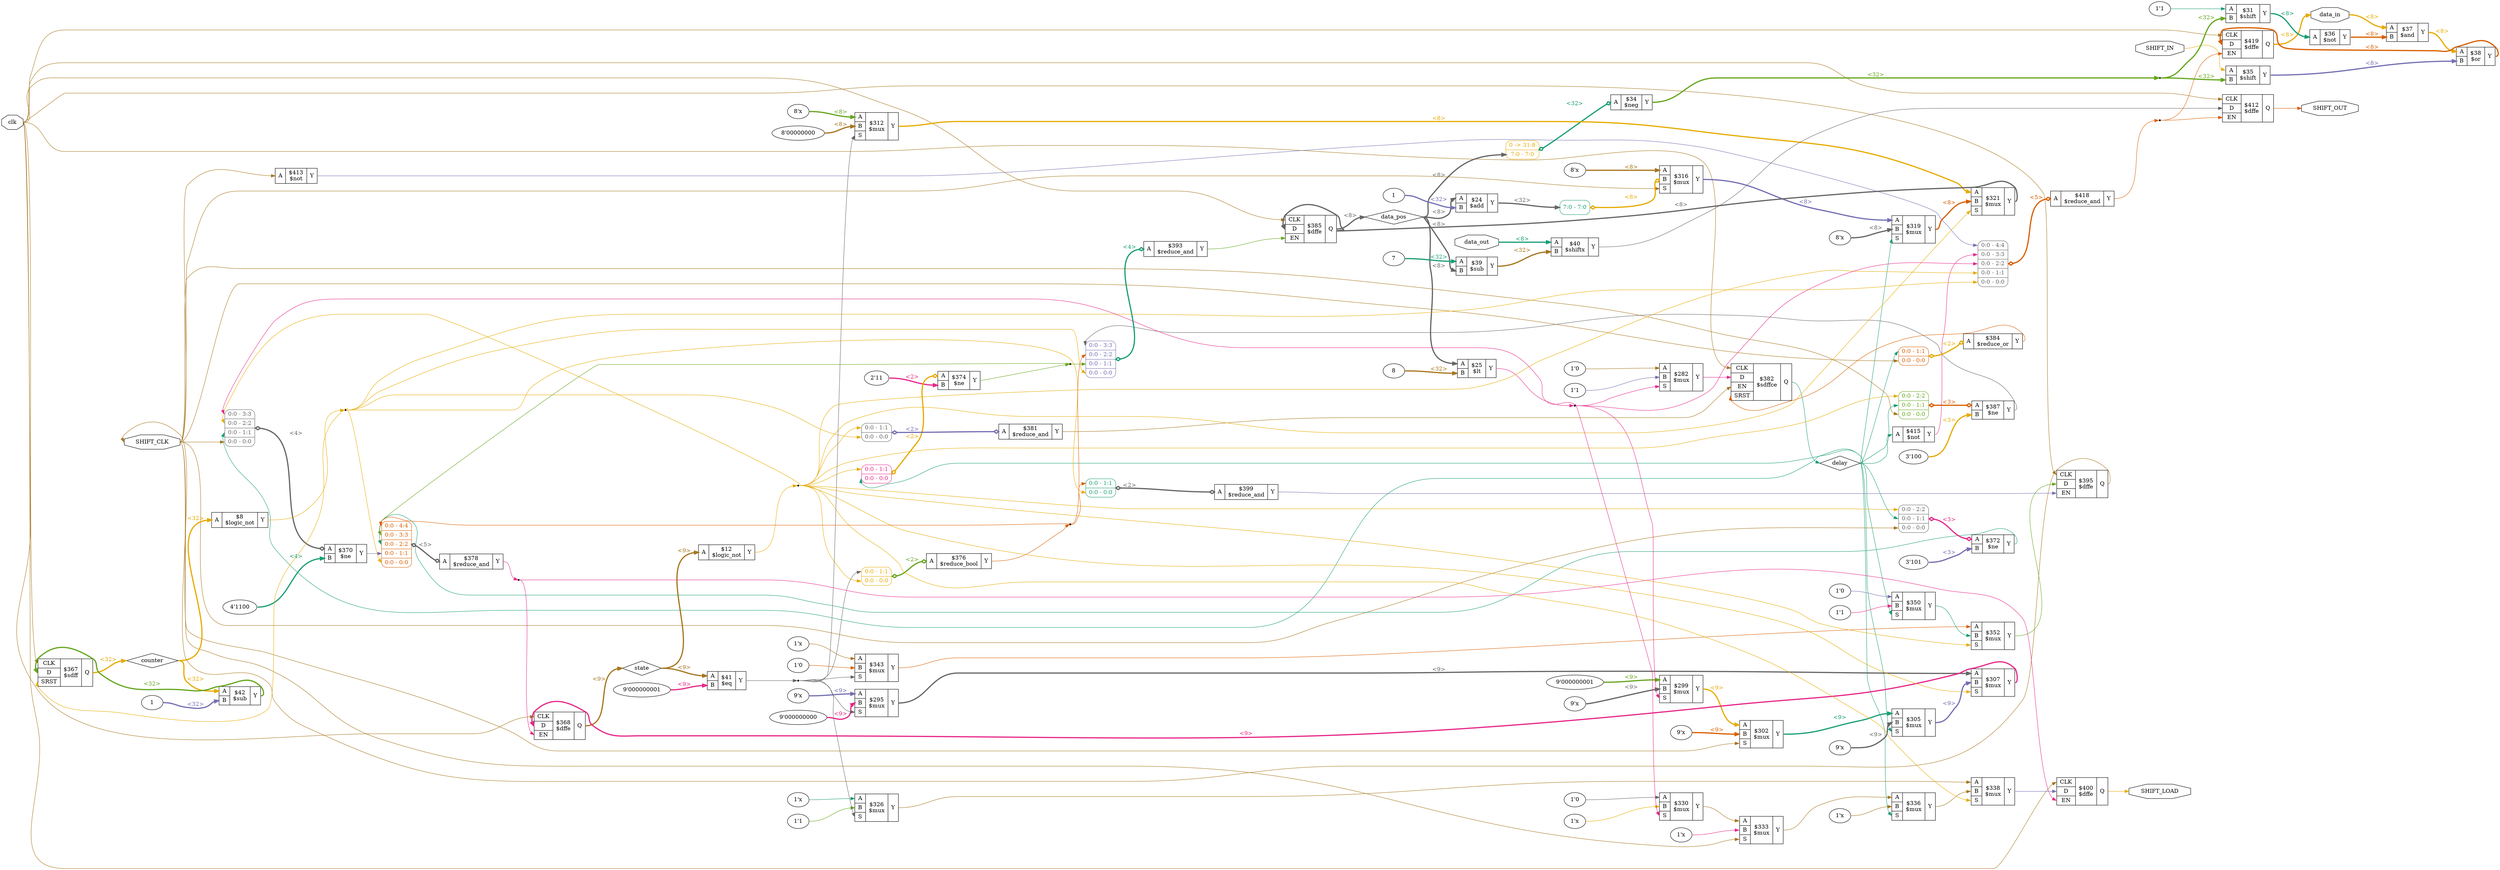 digraph "expansion_shiftreg" {
rankdir="LR";
remincross=true;
n46 [ shape=octagon, label="SHIFT_CLK", color="black", fontcolor="black" ];
n47 [ shape=octagon, label="SHIFT_IN", color="black", fontcolor="black" ];
n48 [ shape=octagon, label="SHIFT_LOAD", color="black", fontcolor="black" ];
n49 [ shape=octagon, label="SHIFT_OUT", color="black", fontcolor="black" ];
n50 [ shape=octagon, label="clk", color="black", fontcolor="black" ];
n51 [ shape=diamond, label="counter", color="black", fontcolor="black" ];
n52 [ shape=octagon, label="data_in", color="black", fontcolor="black" ];
n53 [ shape=octagon, label="data_out", color="black", fontcolor="black" ];
n54 [ shape=diamond, label="data_pos", color="black", fontcolor="black" ];
n55 [ shape=diamond, label="delay", color="black", fontcolor="black" ];
n56 [ shape=diamond, label="state", color="black", fontcolor="black" ];
v0 [ label="1" ];
c60 [ shape=record, label="{{<p57> A|<p58> B}|$24\n$add|{<p59> Y}}",  ];
c61 [ shape=record, label="{{<p57> A|<p58> B}|$37\n$and|{<p59> Y}}",  ];
c66 [ shape=record, label="{{<p62> CLK|<p63> D|<p64> SRST}|$367\n$sdff|{<p65> Q}}",  ];
c68 [ shape=record, label="{{<p62> CLK|<p63> D|<p67> EN}|$368\n$dffe|{<p65> Q}}",  ];
c69 [ shape=record, label="{{<p62> CLK|<p63> D|<p67> EN|<p64> SRST}|$382\n$sdffce|{<p65> Q}}",  ];
c70 [ shape=record, label="{{<p62> CLK|<p63> D|<p67> EN}|$385\n$dffe|{<p65> Q}}",  ];
c71 [ shape=record, label="{{<p62> CLK|<p63> D|<p67> EN}|$395\n$dffe|{<p65> Q}}",  ];
c72 [ shape=record, label="{{<p62> CLK|<p63> D|<p67> EN}|$400\n$dffe|{<p65> Q}}",  ];
c73 [ shape=record, label="{{<p62> CLK|<p63> D|<p67> EN}|$412\n$dffe|{<p65> Q}}",  ];
c74 [ shape=record, label="{{<p62> CLK|<p63> D|<p67> EN}|$419\n$dffe|{<p65> Q}}",  ];
v2 [ label="4'1100" ];
c75 [ shape=record, label="{{<p57> A|<p58> B}|$370\n$ne|{<p59> Y}}",  ];
x1 [ shape=record, style=rounded, label="<s3> 0:0 - 3:3 |<s2> 0:0 - 2:2 |<s1> 0:0 - 1:1 |<s0> 0:0 - 0:0 ", colorscheme="dark28", color="8", fontcolor="8" ];
x1:e -> c75:p57:w [arrowhead=odiamond, arrowtail=odiamond, dir=both, colorscheme="dark28", color="8", fontcolor="8", style="setlinewidth(3)", label="<4>"];
v4 [ label="3'101" ];
c76 [ shape=record, label="{{<p57> A|<p58> B}|$372\n$ne|{<p59> Y}}",  ];
x3 [ shape=record, style=rounded, label="<s2> 0:0 - 2:2 |<s1> 0:0 - 1:1 |<s0> 0:0 - 0:0 ", colorscheme="dark28", color="8", fontcolor="8" ];
x3:e -> c76:p57:w [arrowhead=odiamond, arrowtail=odiamond, dir=both, colorscheme="dark28", color="4", fontcolor="4", style="setlinewidth(3)", label="<3>"];
v6 [ label="2'11" ];
c77 [ shape=record, label="{{<p57> A|<p58> B}|$374\n$ne|{<p59> Y}}",  ];
x5 [ shape=record, style=rounded, label="<s1> 0:0 - 1:1 |<s0> 0:0 - 0:0 ", colorscheme="dark28", color="4", fontcolor="4" ];
x5:e -> c77:p57:w [arrowhead=odiamond, arrowtail=odiamond, dir=both, colorscheme="dark28", color="6", fontcolor="6", style="setlinewidth(3)", label="<2>"];
c78 [ shape=record, label="{{<p57> A}|$376\n$reduce_bool|{<p59> Y}}",  ];
x7 [ shape=record, style=rounded, label="<s1> 0:0 - 1:1 |<s0> 0:0 - 0:0 ", colorscheme="dark28", color="6", fontcolor="6" ];
x7:e -> c78:p57:w [arrowhead=odiamond, arrowtail=odiamond, dir=both, colorscheme="dark28", color="5", fontcolor="5", style="setlinewidth(3)", label="<2>"];
v9 [ label="3'100" ];
c79 [ shape=record, label="{{<p57> A|<p58> B}|$387\n$ne|{<p59> Y}}",  ];
x8 [ shape=record, style=rounded, label="<s2> 0:0 - 2:2 |<s1> 0:0 - 1:1 |<s0> 0:0 - 0:0 ", colorscheme="dark28", color="5", fontcolor="5" ];
x8:e -> c79:p57:w [arrowhead=odiamond, arrowtail=odiamond, dir=both, colorscheme="dark28", color="2", fontcolor="2", style="setlinewidth(3)", label="<3>"];
c80 [ shape=record, label="{{<p57> A}|$413\n$not|{<p59> Y}}",  ];
c81 [ shape=record, label="{{<p57> A}|$415\n$not|{<p59> Y}}",  ];
c82 [ shape=record, label="{{<p57> A}|$378\n$reduce_and|{<p59> Y}}",  ];
x10 [ shape=record, style=rounded, label="<s4> 0:0 - 4:4 |<s3> 0:0 - 3:3 |<s2> 0:0 - 2:2 |<s1> 0:0 - 1:1 |<s0> 0:0 - 0:0 ", colorscheme="dark28", color="2", fontcolor="2" ];
x10:e -> c82:p57:w [arrowhead=odiamond, arrowtail=odiamond, dir=both, colorscheme="dark28", color="8", fontcolor="8", style="setlinewidth(3)", label="<5>"];
c83 [ shape=record, label="{{<p57> A}|$381\n$reduce_and|{<p59> Y}}",  ];
x11 [ shape=record, style=rounded, label="<s1> 0:0 - 1:1 |<s0> 0:0 - 0:0 ", colorscheme="dark28", color="8", fontcolor="8" ];
x11:e -> c83:p57:w [arrowhead=odiamond, arrowtail=odiamond, dir=both, colorscheme="dark28", color="3", fontcolor="3", style="setlinewidth(3)", label="<2>"];
c84 [ shape=record, label="{{<p57> A}|$393\n$reduce_and|{<p59> Y}}",  ];
x12 [ shape=record, style=rounded, label="<s3> 0:0 - 3:3 |<s2> 0:0 - 2:2 |<s1> 0:0 - 1:1 |<s0> 0:0 - 0:0 ", colorscheme="dark28", color="3", fontcolor="3" ];
x12:e -> c84:p57:w [arrowhead=odiamond, arrowtail=odiamond, dir=both, colorscheme="dark28", color="1", fontcolor="1", style="setlinewidth(3)", label="<4>"];
c85 [ shape=record, label="{{<p57> A}|$399\n$reduce_and|{<p59> Y}}",  ];
x13 [ shape=record, style=rounded, label="<s1> 0:0 - 1:1 |<s0> 0:0 - 0:0 ", colorscheme="dark28", color="1", fontcolor="1" ];
x13:e -> c85:p57:w [arrowhead=odiamond, arrowtail=odiamond, dir=both, colorscheme="dark28", color="8", fontcolor="8", style="setlinewidth(3)", label="<2>"];
c86 [ shape=record, label="{{<p57> A}|$418\n$reduce_and|{<p59> Y}}",  ];
x14 [ shape=record, style=rounded, label="<s4> 0:0 - 4:4 |<s3> 0:0 - 3:3 |<s2> 0:0 - 2:2 |<s1> 0:0 - 1:1 |<s0> 0:0 - 0:0 ", colorscheme="dark28", color="8", fontcolor="8" ];
x14:e -> c86:p57:w [arrowhead=odiamond, arrowtail=odiamond, dir=both, colorscheme="dark28", color="2", fontcolor="2", style="setlinewidth(3)", label="<5>"];
c87 [ shape=record, label="{{<p57> A}|$384\n$reduce_or|{<p59> Y}}",  ];
x15 [ shape=record, style=rounded, label="<s1> 0:0 - 1:1 |<s0> 0:0 - 0:0 ", colorscheme="dark28", color="2", fontcolor="2" ];
x15:e -> c87:p57:w [arrowhead=odiamond, arrowtail=odiamond, dir=both, colorscheme="dark28", color="6", fontcolor="6", style="setlinewidth(3)", label="<2>"];
c88 [ shape=record, label="{{<p57> A}|$8\n$logic_not|{<p59> Y}}",  ];
c89 [ shape=record, label="{{<p57> A}|$12\n$logic_not|{<p59> Y}}",  ];
v16 [ label="9'000000001" ];
c90 [ shape=record, label="{{<p57> A|<p58> B}|$41\n$eq|{<p59> Y}}",  ];
v17 [ label="8" ];
c91 [ shape=record, label="{{<p57> A|<p58> B}|$25\n$lt|{<p59> Y}}",  ];
c92 [ shape=record, label="{{<p57> A}|$34\n$neg|{<p59> Y}}",  ];
x18 [ shape=record, style=rounded, label="0 -&gt; 31:8 |<s0> 7:0 - 7:0 ", colorscheme="dark28", color="6", fontcolor="6" ];
x18:e -> c92:p57:w [arrowhead=odiamond, arrowtail=odiamond, dir=both, colorscheme="dark28", color="1", fontcolor="1", style="setlinewidth(3)", label="<32>"];
c93 [ shape=record, label="{{<p57> A}|$36\n$not|{<p59> Y}}",  ];
c94 [ shape=record, label="{{<p57> A|<p58> B}|$38\n$or|{<p59> Y}}",  ];
v19 [ label="1'0" ];
v20 [ label="1'1" ];
c96 [ shape=record, label="{{<p57> A|<p58> B|<p95> S}|$282\n$mux|{<p59> Y}}",  ];
v21 [ label="9'x" ];
v22 [ label="9'000000000" ];
c97 [ shape=record, label="{{<p57> A|<p58> B|<p95> S}|$295\n$mux|{<p59> Y}}",  ];
v23 [ label="9'000000001" ];
v24 [ label="9'x" ];
c98 [ shape=record, label="{{<p57> A|<p58> B|<p95> S}|$299\n$mux|{<p59> Y}}",  ];
v25 [ label="9'x" ];
c99 [ shape=record, label="{{<p57> A|<p58> B|<p95> S}|$302\n$mux|{<p59> Y}}",  ];
v26 [ label="9'x" ];
c100 [ shape=record, label="{{<p57> A|<p58> B|<p95> S}|$305\n$mux|{<p59> Y}}",  ];
c101 [ shape=record, label="{{<p57> A|<p58> B|<p95> S}|$307\n$mux|{<p59> Y}}",  ];
v27 [ label="8'x" ];
v28 [ label="8'00000000" ];
c102 [ shape=record, label="{{<p57> A|<p58> B|<p95> S}|$312\n$mux|{<p59> Y}}",  ];
v29 [ label="8'x" ];
c103 [ shape=record, label="{{<p57> A|<p58> B|<p95> S}|$316\n$mux|{<p59> Y}}",  ];
x30 [ shape=record, style=rounded, label="<s0> 7:0 - 7:0 ", colorscheme="dark28", color="1", fontcolor="1" ];
x30:e -> c103:p58:w [arrowhead=odiamond, arrowtail=odiamond, dir=both, colorscheme="dark28", color="6", fontcolor="6", style="setlinewidth(3)", label="<8>"];
v31 [ label="8'x" ];
c104 [ shape=record, label="{{<p57> A|<p58> B|<p95> S}|$319\n$mux|{<p59> Y}}",  ];
c105 [ shape=record, label="{{<p57> A|<p58> B|<p95> S}|$321\n$mux|{<p59> Y}}",  ];
v32 [ label="1'x" ];
v33 [ label="1'1" ];
c106 [ shape=record, label="{{<p57> A|<p58> B|<p95> S}|$326\n$mux|{<p59> Y}}",  ];
v34 [ label="1'0" ];
v35 [ label="1'x" ];
c107 [ shape=record, label="{{<p57> A|<p58> B|<p95> S}|$330\n$mux|{<p59> Y}}",  ];
v36 [ label="1'x" ];
c108 [ shape=record, label="{{<p57> A|<p58> B|<p95> S}|$333\n$mux|{<p59> Y}}",  ];
v37 [ label="1'x" ];
c109 [ shape=record, label="{{<p57> A|<p58> B|<p95> S}|$336\n$mux|{<p59> Y}}",  ];
c110 [ shape=record, label="{{<p57> A|<p58> B|<p95> S}|$338\n$mux|{<p59> Y}}",  ];
v38 [ label="1'x" ];
v39 [ label="1'0" ];
c111 [ shape=record, label="{{<p57> A|<p58> B|<p95> S}|$343\n$mux|{<p59> Y}}",  ];
v40 [ label="1'0" ];
v41 [ label="1'1" ];
c112 [ shape=record, label="{{<p57> A|<p58> B|<p95> S}|$350\n$mux|{<p59> Y}}",  ];
c113 [ shape=record, label="{{<p57> A|<p58> B|<p95> S}|$352\n$mux|{<p59> Y}}",  ];
v42 [ label="1'1" ];
c114 [ shape=record, label="{{<p57> A|<p58> B}|$31\n$shift|{<p59> Y}}",  ];
c115 [ shape=record, label="{{<p57> A|<p58> B}|$35\n$shift|{<p59> Y}}",  ];
c116 [ shape=record, label="{{<p57> A|<p58> B}|$40\n$shiftx|{<p59> Y}}",  ];
v43 [ label="7" ];
c117 [ shape=record, label="{{<p57> A|<p58> B}|$39\n$sub|{<p59> Y}}",  ];
v44 [ label="1" ];
c118 [ shape=record, label="{{<p57> A|<p58> B}|$42\n$sub|{<p59> Y}}",  ];
c60:p59:e -> x30:s0:w [colorscheme="dark28", color="8", fontcolor="8", style="setlinewidth(3)", label="<32>"];
c84:p59:e -> c70:p67:w [colorscheme="dark28", color="5", fontcolor="5", label=""];
c85:p59:e -> c71:p67:w [colorscheme="dark28", color="3", fontcolor="3", label=""];
n12 [ shape=point ];
c86:p59:e -> n12:w [colorscheme="dark28", color="2", fontcolor="2", label=""];
n12:e -> c73:p67:w [colorscheme="dark28", color="2", fontcolor="2", label=""];
n12:e -> c74:p67:w [colorscheme="dark28", color="2", fontcolor="2", label=""];
c87:p59:e -> c69:p64:w [colorscheme="dark28", color="2", fontcolor="2", label=""];
c80:p59:e -> x14:s4:w [colorscheme="dark28", color="3", fontcolor="3", label=""];
c81:p59:e -> x14:s3:w [colorscheme="dark28", color="4", fontcolor="4", label=""];
n16 [ shape=point ];
c88:p59:e -> n16:w [colorscheme="dark28", color="6", fontcolor="6", label=""];
n16:e -> c66:p64:w [colorscheme="dark28", color="6", fontcolor="6", label=""];
n16:e -> x10:s0:w [colorscheme="dark28", color="6", fontcolor="6", label=""];
n16:e -> x11:s0:w [colorscheme="dark28", color="6", fontcolor="6", label=""];
n16:e -> x12:s0:w [colorscheme="dark28", color="6", fontcolor="6", label=""];
n16:e -> x13:s0:w [colorscheme="dark28", color="6", fontcolor="6", label=""];
n16:e -> x14:s0:w [colorscheme="dark28", color="6", fontcolor="6", label=""];
n17 [ shape=point ];
c89:p59:e -> n17:w [colorscheme="dark28", color="6", fontcolor="6", label=""];
n17:e -> c101:p95:w [colorscheme="dark28", color="6", fontcolor="6", label=""];
n17:e -> c105:p95:w [colorscheme="dark28", color="6", fontcolor="6", label=""];
n17:e -> c110:p95:w [colorscheme="dark28", color="6", fontcolor="6", label=""];
n17:e -> c113:p95:w [colorscheme="dark28", color="6", fontcolor="6", label=""];
n17:e -> x11:s1:w [colorscheme="dark28", color="6", fontcolor="6", label=""];
n17:e -> x14:s1:w [colorscheme="dark28", color="6", fontcolor="6", label=""];
n17:e -> x1:s2:w [colorscheme="dark28", color="6", fontcolor="6", label=""];
n17:e -> x3:s2:w [colorscheme="dark28", color="6", fontcolor="6", label=""];
n17:e -> x5:s1:w [colorscheme="dark28", color="6", fontcolor="6", label=""];
n17:e -> x7:s0:w [colorscheme="dark28", color="6", fontcolor="6", label=""];
n17:e -> x8:s2:w [colorscheme="dark28", color="6", fontcolor="6", label=""];
n18 [ shape=point ];
c90:p59:e -> n18:w [colorscheme="dark28", color="8", fontcolor="8", label=""];
n18:e -> c102:p95:w [colorscheme="dark28", color="8", fontcolor="8", label=""];
n18:e -> c106:p95:w [colorscheme="dark28", color="8", fontcolor="8", label=""];
n18:e -> c111:p95:w [colorscheme="dark28", color="8", fontcolor="8", label=""];
n18:e -> c97:p95:w [colorscheme="dark28", color="8", fontcolor="8", label=""];
n18:e -> x7:s1:w [colorscheme="dark28", color="8", fontcolor="8", label=""];
n19 [ shape=point ];
c91:p59:e -> n19:w [colorscheme="dark28", color="4", fontcolor="4", label=""];
n19:e -> c107:p95:w [colorscheme="dark28", color="4", fontcolor="4", label=""];
n19:e -> c96:p95:w [colorscheme="dark28", color="4", fontcolor="4", label=""];
n19:e -> c98:p95:w [colorscheme="dark28", color="4", fontcolor="4", label=""];
n19:e -> x14:s2:w [colorscheme="dark28", color="4", fontcolor="4", label=""];
n19:e -> x1:s3:w [colorscheme="dark28", color="4", fontcolor="4", label=""];
c61:p59:e -> c94:p57:w [colorscheme="dark28", color="6", fontcolor="6", style="setlinewidth(3)", label="<8>"];
n20 [ shape=point ];
c92:p59:e -> n20:w [colorscheme="dark28", color="5", fontcolor="5", style="setlinewidth(3)", label="<32>"];
n20:e -> c114:p58:w [colorscheme="dark28", color="5", fontcolor="5", style="setlinewidth(3)", label="<32>"];
n20:e -> c115:p58:w [colorscheme="dark28", color="5", fontcolor="5", style="setlinewidth(3)", label="<32>"];
c93:p59:e -> c61:p58:w [colorscheme="dark28", color="2", fontcolor="2", style="setlinewidth(3)", label="<8>"];
c94:p59:e -> c74:p63:w [colorscheme="dark28", color="2", fontcolor="2", style="setlinewidth(3)", label="<8>"];
c96:p59:e -> c69:p63:w [colorscheme="dark28", color="4", fontcolor="4", label=""];
c97:p59:e -> c101:p57:w [colorscheme="dark28", color="8", fontcolor="8", style="setlinewidth(3)", label="<9>"];
c98:p59:e -> c99:p57:w [colorscheme="dark28", color="6", fontcolor="6", style="setlinewidth(3)", label="<9>"];
c99:p59:e -> c100:p57:w [colorscheme="dark28", color="1", fontcolor="1", style="setlinewidth(3)", label="<9>"];
c100:p59:e -> c101:p58:w [colorscheme="dark28", color="3", fontcolor="3", style="setlinewidth(3)", label="<9>"];
c101:p59:e -> c68:p63:w [colorscheme="dark28", color="4", fontcolor="4", style="setlinewidth(3)", label="<9>"];
c102:p59:e -> c105:p57:w [colorscheme="dark28", color="6", fontcolor="6", style="setlinewidth(3)", label="<8>"];
c75:p59:e -> x10:s1:w [colorscheme="dark28", color="3", fontcolor="3", label=""];
c103:p59:e -> c104:p57:w [colorscheme="dark28", color="3", fontcolor="3", style="setlinewidth(3)", label="<8>"];
c104:p59:e -> c105:p58:w [colorscheme="dark28", color="2", fontcolor="2", style="setlinewidth(3)", label="<8>"];
c105:p59:e -> c70:p63:w [colorscheme="dark28", color="8", fontcolor="8", style="setlinewidth(3)", label="<8>"];
c106:p59:e -> c110:p57:w [colorscheme="dark28", color="7", fontcolor="7", label=""];
c107:p59:e -> c108:p57:w [colorscheme="dark28", color="7", fontcolor="7", label=""];
c108:p59:e -> c109:p57:w [colorscheme="dark28", color="7", fontcolor="7", label=""];
c109:p59:e -> c110:p58:w [colorscheme="dark28", color="7", fontcolor="7", label=""];
c110:p59:e -> c72:p63:w [colorscheme="dark28", color="3", fontcolor="3", label=""];
c111:p59:e -> c113:p57:w [colorscheme="dark28", color="2", fontcolor="2", label=""];
c112:p59:e -> c113:p58:w [colorscheme="dark28", color="1", fontcolor="1", label=""];
c76:p59:e -> x10:s2:w [colorscheme="dark28", color="1", fontcolor="1", label=""];
c113:p59:e -> c71:p63:w [colorscheme="dark28", color="5", fontcolor="5", label=""];
c114:p59:e -> c93:p57:w [colorscheme="dark28", color="1", fontcolor="1", style="setlinewidth(3)", label="<8>"];
c115:p59:e -> c94:p58:w [colorscheme="dark28", color="3", fontcolor="3", style="setlinewidth(3)", label="<8>"];
c116:p59:e -> c73:p63:w [colorscheme="dark28", color="8", fontcolor="8", label=""];
c117:p59:e -> c116:p58:w [colorscheme="dark28", color="7", fontcolor="7", style="setlinewidth(3)", label="<32>"];
c118:p59:e -> c66:p63:w [colorscheme="dark28", color="5", fontcolor="5", style="setlinewidth(3)", label="<32>"];
c71:p65:e -> n46:w [colorscheme="dark28", color="7", fontcolor="7", label=""];
n46:e -> c103:p95:w [colorscheme="dark28", color="7", fontcolor="7", label=""];
n46:e -> c108:p95:w [colorscheme="dark28", color="7", fontcolor="7", label=""];
n46:e -> c80:p57:w [colorscheme="dark28", color="7", fontcolor="7", label=""];
n46:e -> c99:p95:w [colorscheme="dark28", color="7", fontcolor="7", label=""];
n46:e -> x15:s0:w [colorscheme="dark28", color="7", fontcolor="7", label=""];
n46:e -> x1:s0:w [colorscheme="dark28", color="7", fontcolor="7", label=""];
n46:e -> x3:s0:w [colorscheme="dark28", color="7", fontcolor="7", label=""];
n46:e -> x8:s0:w [colorscheme="dark28", color="7", fontcolor="7", label=""];
n47:e -> c115:p57:w [colorscheme="dark28", color="6", fontcolor="6", label=""];
c72:p65:e -> n48:w [colorscheme="dark28", color="6", fontcolor="6", label=""];
c73:p65:e -> n49:w [colorscheme="dark28", color="2", fontcolor="2", label=""];
n5 [ shape=point ];
c77:p59:e -> n5:w [colorscheme="dark28", color="5", fontcolor="5", label=""];
n5:e -> x10:s3:w [colorscheme="dark28", color="5", fontcolor="5", label=""];
n5:e -> x12:s1:w [colorscheme="dark28", color="5", fontcolor="5", label=""];
n50:e -> c66:p62:w [colorscheme="dark28", color="7", fontcolor="7", label=""];
n50:e -> c68:p62:w [colorscheme="dark28", color="7", fontcolor="7", label=""];
n50:e -> c69:p62:w [colorscheme="dark28", color="7", fontcolor="7", label=""];
n50:e -> c70:p62:w [colorscheme="dark28", color="7", fontcolor="7", label=""];
n50:e -> c71:p62:w [colorscheme="dark28", color="7", fontcolor="7", label=""];
n50:e -> c72:p62:w [colorscheme="dark28", color="7", fontcolor="7", label=""];
n50:e -> c73:p62:w [colorscheme="dark28", color="7", fontcolor="7", label=""];
n50:e -> c74:p62:w [colorscheme="dark28", color="7", fontcolor="7", label=""];
c66:p65:e -> n51:w [colorscheme="dark28", color="6", fontcolor="6", style="setlinewidth(3)", label="<32>"];
n51:e -> c118:p57:w [colorscheme="dark28", color="6", fontcolor="6", style="setlinewidth(3)", label="<32>"];
n51:e -> c88:p57:w [colorscheme="dark28", color="6", fontcolor="6", style="setlinewidth(3)", label="<32>"];
c74:p65:e -> n52:w [colorscheme="dark28", color="6", fontcolor="6", style="setlinewidth(3)", label="<8>"];
n52:e -> c61:p57:w [colorscheme="dark28", color="6", fontcolor="6", style="setlinewidth(3)", label="<8>"];
n53:e -> c116:p57:w [colorscheme="dark28", color="1", fontcolor="1", style="setlinewidth(3)", label="<8>"];
c70:p65:e -> n54:w [colorscheme="dark28", color="8", fontcolor="8", style="setlinewidth(3)", label="<8>"];
n54:e -> c117:p58:w [colorscheme="dark28", color="8", fontcolor="8", style="setlinewidth(3)", label="<8>"];
n54:e -> c60:p57:w [colorscheme="dark28", color="8", fontcolor="8", style="setlinewidth(3)", label="<8>"];
n54:e -> c91:p57:w [colorscheme="dark28", color="8", fontcolor="8", style="setlinewidth(3)", label="<8>"];
n54:e -> x18:s0:w [colorscheme="dark28", color="8", fontcolor="8", style="setlinewidth(3)", label="<8>"];
c69:p65:e -> n55:w [colorscheme="dark28", color="1", fontcolor="1", label=""];
n55:e -> c100:p95:w [colorscheme="dark28", color="1", fontcolor="1", label=""];
n55:e -> c104:p95:w [colorscheme="dark28", color="1", fontcolor="1", label=""];
n55:e -> c109:p95:w [colorscheme="dark28", color="1", fontcolor="1", label=""];
n55:e -> c112:p95:w [colorscheme="dark28", color="1", fontcolor="1", label=""];
n55:e -> c81:p57:w [colorscheme="dark28", color="1", fontcolor="1", label=""];
n55:e -> x15:s1:w [colorscheme="dark28", color="1", fontcolor="1", label=""];
n55:e -> x1:s1:w [colorscheme="dark28", color="1", fontcolor="1", label=""];
n55:e -> x3:s1:w [colorscheme="dark28", color="1", fontcolor="1", label=""];
n55:e -> x5:s0:w [colorscheme="dark28", color="1", fontcolor="1", label=""];
n55:e -> x8:s1:w [colorscheme="dark28", color="1", fontcolor="1", label=""];
c68:p65:e -> n56:w [colorscheme="dark28", color="7", fontcolor="7", style="setlinewidth(3)", label="<9>"];
n56:e -> c89:p57:w [colorscheme="dark28", color="7", fontcolor="7", style="setlinewidth(3)", label="<9>"];
n56:e -> c90:p57:w [colorscheme="dark28", color="7", fontcolor="7", style="setlinewidth(3)", label="<9>"];
n6 [ shape=point ];
c78:p59:e -> n6:w [colorscheme="dark28", color="2", fontcolor="2", label=""];
n6:e -> x10:s4:w [colorscheme="dark28", color="2", fontcolor="2", label=""];
n6:e -> x12:s2:w [colorscheme="dark28", color="2", fontcolor="2", label=""];
n6:e -> x13:s1:w [colorscheme="dark28", color="2", fontcolor="2", label=""];
c79:p59:e -> x12:s3:w [colorscheme="dark28", color="8", fontcolor="8", label=""];
n8 [ shape=point ];
c82:p59:e -> n8:w [colorscheme="dark28", color="4", fontcolor="4", label=""];
n8:e -> c68:p67:w [colorscheme="dark28", color="4", fontcolor="4", label=""];
n8:e -> c72:p67:w [colorscheme="dark28", color="4", fontcolor="4", label=""];
c83:p59:e -> c69:p67:w [colorscheme="dark28", color="7", fontcolor="7", label=""];
v0:e -> c60:p58:w [colorscheme="dark28", color="3", fontcolor="3", style="setlinewidth(3)", label="<32>"];
v16:e -> c90:p58:w [colorscheme="dark28", color="4", fontcolor="4", style="setlinewidth(3)", label="<9>"];
v17:e -> c91:p58:w [colorscheme="dark28", color="7", fontcolor="7", style="setlinewidth(3)", label="<32>"];
v19:e -> c96:p57:w [colorscheme="dark28", color="7", fontcolor="7", label=""];
v2:e -> c75:p58:w [colorscheme="dark28", color="1", fontcolor="1", style="setlinewidth(3)", label="<4>"];
v20:e -> c96:p58:w [colorscheme="dark28", color="3", fontcolor="3", label=""];
v21:e -> c97:p57:w [colorscheme="dark28", color="3", fontcolor="3", style="setlinewidth(3)", label="<9>"];
v22:e -> c97:p58:w [colorscheme="dark28", color="4", fontcolor="4", style="setlinewidth(3)", label="<9>"];
v23:e -> c98:p57:w [colorscheme="dark28", color="5", fontcolor="5", style="setlinewidth(3)", label="<9>"];
v24:e -> c98:p58:w [colorscheme="dark28", color="8", fontcolor="8", style="setlinewidth(3)", label="<9>"];
v25:e -> c99:p58:w [colorscheme="dark28", color="2", fontcolor="2", style="setlinewidth(3)", label="<9>"];
v26:e -> c100:p58:w [colorscheme="dark28", color="8", fontcolor="8", style="setlinewidth(3)", label="<9>"];
v27:e -> c102:p57:w [colorscheme="dark28", color="5", fontcolor="5", style="setlinewidth(3)", label="<8>"];
v28:e -> c102:p58:w [colorscheme="dark28", color="7", fontcolor="7", style="setlinewidth(3)", label="<8>"];
v29:e -> c103:p57:w [colorscheme="dark28", color="7", fontcolor="7", style="setlinewidth(3)", label="<8>"];
v31:e -> c104:p58:w [colorscheme="dark28", color="8", fontcolor="8", style="setlinewidth(3)", label="<8>"];
v32:e -> c106:p57:w [colorscheme="dark28", color="1", fontcolor="1", label=""];
v33:e -> c106:p58:w [colorscheme="dark28", color="5", fontcolor="5", label=""];
v34:e -> c107:p57:w [colorscheme="dark28", color="8", fontcolor="8", label=""];
v35:e -> c107:p58:w [colorscheme="dark28", color="6", fontcolor="6", label=""];
v36:e -> c108:p58:w [colorscheme="dark28", color="4", fontcolor="4", label=""];
v37:e -> c109:p58:w [colorscheme="dark28", color="7", fontcolor="7", label=""];
v38:e -> c111:p57:w [colorscheme="dark28", color="7", fontcolor="7", label=""];
v39:e -> c111:p58:w [colorscheme="dark28", color="2", fontcolor="2", label=""];
v4:e -> c76:p58:w [colorscheme="dark28", color="3", fontcolor="3", style="setlinewidth(3)", label="<3>"];
v40:e -> c112:p57:w [colorscheme="dark28", color="3", fontcolor="3", label=""];
v41:e -> c112:p58:w [colorscheme="dark28", color="4", fontcolor="4", label=""];
v42:e -> c114:p57:w [colorscheme="dark28", color="1", fontcolor="1", label=""];
v43:e -> c117:p57:w [colorscheme="dark28", color="1", fontcolor="1", style="setlinewidth(3)", label="<32>"];
v44:e -> c118:p58:w [colorscheme="dark28", color="3", fontcolor="3", style="setlinewidth(3)", label="<32>"];
v6:e -> c77:p58:w [colorscheme="dark28", color="4", fontcolor="4", style="setlinewidth(3)", label="<2>"];
v9:e -> c79:p58:w [colorscheme="dark28", color="6", fontcolor="6", style="setlinewidth(3)", label="<3>"];
}
